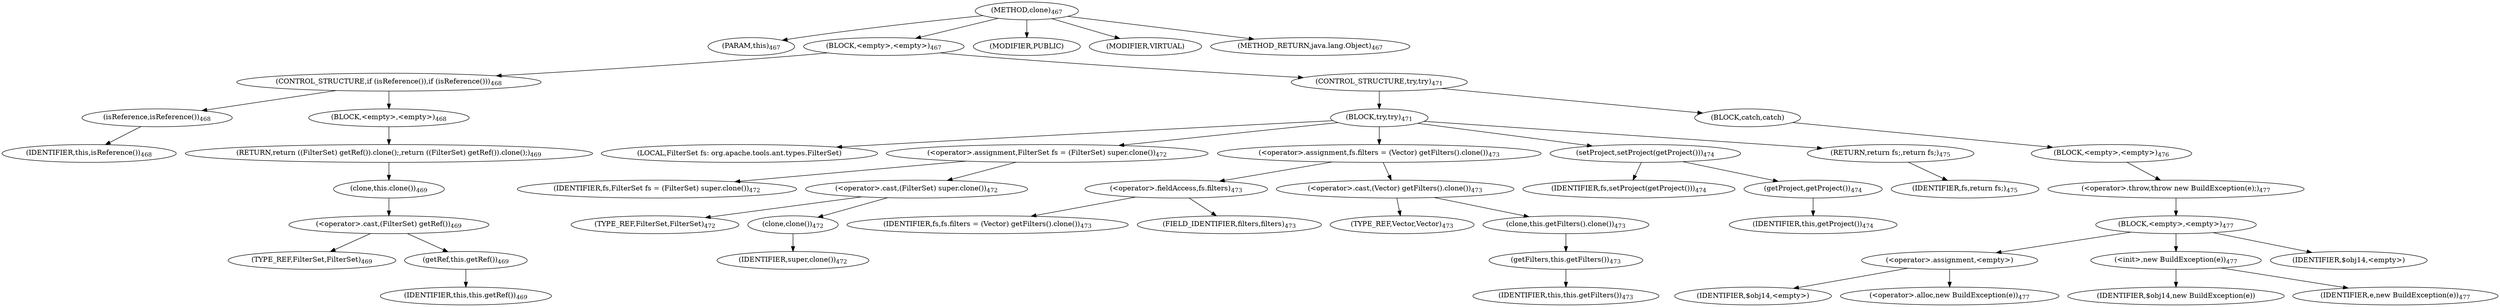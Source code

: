 digraph "clone" {  
"972" [label = <(METHOD,clone)<SUB>467</SUB>> ]
"112" [label = <(PARAM,this)<SUB>467</SUB>> ]
"973" [label = <(BLOCK,&lt;empty&gt;,&lt;empty&gt;)<SUB>467</SUB>> ]
"974" [label = <(CONTROL_STRUCTURE,if (isReference()),if (isReference()))<SUB>468</SUB>> ]
"975" [label = <(isReference,isReference())<SUB>468</SUB>> ]
"111" [label = <(IDENTIFIER,this,isReference())<SUB>468</SUB>> ]
"976" [label = <(BLOCK,&lt;empty&gt;,&lt;empty&gt;)<SUB>468</SUB>> ]
"977" [label = <(RETURN,return ((FilterSet) getRef()).clone();,return ((FilterSet) getRef()).clone();)<SUB>469</SUB>> ]
"978" [label = <(clone,this.clone())<SUB>469</SUB>> ]
"979" [label = <(&lt;operator&gt;.cast,(FilterSet) getRef())<SUB>469</SUB>> ]
"980" [label = <(TYPE_REF,FilterSet,FilterSet)<SUB>469</SUB>> ]
"981" [label = <(getRef,this.getRef())<SUB>469</SUB>> ]
"113" [label = <(IDENTIFIER,this,this.getRef())<SUB>469</SUB>> ]
"982" [label = <(CONTROL_STRUCTURE,try,try)<SUB>471</SUB>> ]
"983" [label = <(BLOCK,try,try)<SUB>471</SUB>> ]
"984" [label = <(LOCAL,FilterSet fs: org.apache.tools.ant.types.FilterSet)> ]
"985" [label = <(&lt;operator&gt;.assignment,FilterSet fs = (FilterSet) super.clone())<SUB>472</SUB>> ]
"986" [label = <(IDENTIFIER,fs,FilterSet fs = (FilterSet) super.clone())<SUB>472</SUB>> ]
"987" [label = <(&lt;operator&gt;.cast,(FilterSet) super.clone())<SUB>472</SUB>> ]
"988" [label = <(TYPE_REF,FilterSet,FilterSet)<SUB>472</SUB>> ]
"989" [label = <(clone,clone())<SUB>472</SUB>> ]
"990" [label = <(IDENTIFIER,super,clone())<SUB>472</SUB>> ]
"991" [label = <(&lt;operator&gt;.assignment,fs.filters = (Vector) getFilters().clone())<SUB>473</SUB>> ]
"992" [label = <(&lt;operator&gt;.fieldAccess,fs.filters)<SUB>473</SUB>> ]
"993" [label = <(IDENTIFIER,fs,fs.filters = (Vector) getFilters().clone())<SUB>473</SUB>> ]
"994" [label = <(FIELD_IDENTIFIER,filters,filters)<SUB>473</SUB>> ]
"995" [label = <(&lt;operator&gt;.cast,(Vector) getFilters().clone())<SUB>473</SUB>> ]
"996" [label = <(TYPE_REF,Vector,Vector)<SUB>473</SUB>> ]
"997" [label = <(clone,this.getFilters().clone())<SUB>473</SUB>> ]
"998" [label = <(getFilters,this.getFilters())<SUB>473</SUB>> ]
"114" [label = <(IDENTIFIER,this,this.getFilters())<SUB>473</SUB>> ]
"999" [label = <(setProject,setProject(getProject()))<SUB>474</SUB>> ]
"1000" [label = <(IDENTIFIER,fs,setProject(getProject()))<SUB>474</SUB>> ]
"1001" [label = <(getProject,getProject())<SUB>474</SUB>> ]
"115" [label = <(IDENTIFIER,this,getProject())<SUB>474</SUB>> ]
"1002" [label = <(RETURN,return fs;,return fs;)<SUB>475</SUB>> ]
"1003" [label = <(IDENTIFIER,fs,return fs;)<SUB>475</SUB>> ]
"1004" [label = <(BLOCK,catch,catch)> ]
"1005" [label = <(BLOCK,&lt;empty&gt;,&lt;empty&gt;)<SUB>476</SUB>> ]
"1006" [label = <(&lt;operator&gt;.throw,throw new BuildException(e);)<SUB>477</SUB>> ]
"1007" [label = <(BLOCK,&lt;empty&gt;,&lt;empty&gt;)<SUB>477</SUB>> ]
"1008" [label = <(&lt;operator&gt;.assignment,&lt;empty&gt;)> ]
"1009" [label = <(IDENTIFIER,$obj14,&lt;empty&gt;)> ]
"1010" [label = <(&lt;operator&gt;.alloc,new BuildException(e))<SUB>477</SUB>> ]
"1011" [label = <(&lt;init&gt;,new BuildException(e))<SUB>477</SUB>> ]
"1012" [label = <(IDENTIFIER,$obj14,new BuildException(e))> ]
"1013" [label = <(IDENTIFIER,e,new BuildException(e))<SUB>477</SUB>> ]
"1014" [label = <(IDENTIFIER,$obj14,&lt;empty&gt;)> ]
"1015" [label = <(MODIFIER,PUBLIC)> ]
"1016" [label = <(MODIFIER,VIRTUAL)> ]
"1017" [label = <(METHOD_RETURN,java.lang.Object)<SUB>467</SUB>> ]
  "972" -> "112" 
  "972" -> "973" 
  "972" -> "1015" 
  "972" -> "1016" 
  "972" -> "1017" 
  "973" -> "974" 
  "973" -> "982" 
  "974" -> "975" 
  "974" -> "976" 
  "975" -> "111" 
  "976" -> "977" 
  "977" -> "978" 
  "978" -> "979" 
  "979" -> "980" 
  "979" -> "981" 
  "981" -> "113" 
  "982" -> "983" 
  "982" -> "1004" 
  "983" -> "984" 
  "983" -> "985" 
  "983" -> "991" 
  "983" -> "999" 
  "983" -> "1002" 
  "985" -> "986" 
  "985" -> "987" 
  "987" -> "988" 
  "987" -> "989" 
  "989" -> "990" 
  "991" -> "992" 
  "991" -> "995" 
  "992" -> "993" 
  "992" -> "994" 
  "995" -> "996" 
  "995" -> "997" 
  "997" -> "998" 
  "998" -> "114" 
  "999" -> "1000" 
  "999" -> "1001" 
  "1001" -> "115" 
  "1002" -> "1003" 
  "1004" -> "1005" 
  "1005" -> "1006" 
  "1006" -> "1007" 
  "1007" -> "1008" 
  "1007" -> "1011" 
  "1007" -> "1014" 
  "1008" -> "1009" 
  "1008" -> "1010" 
  "1011" -> "1012" 
  "1011" -> "1013" 
}
